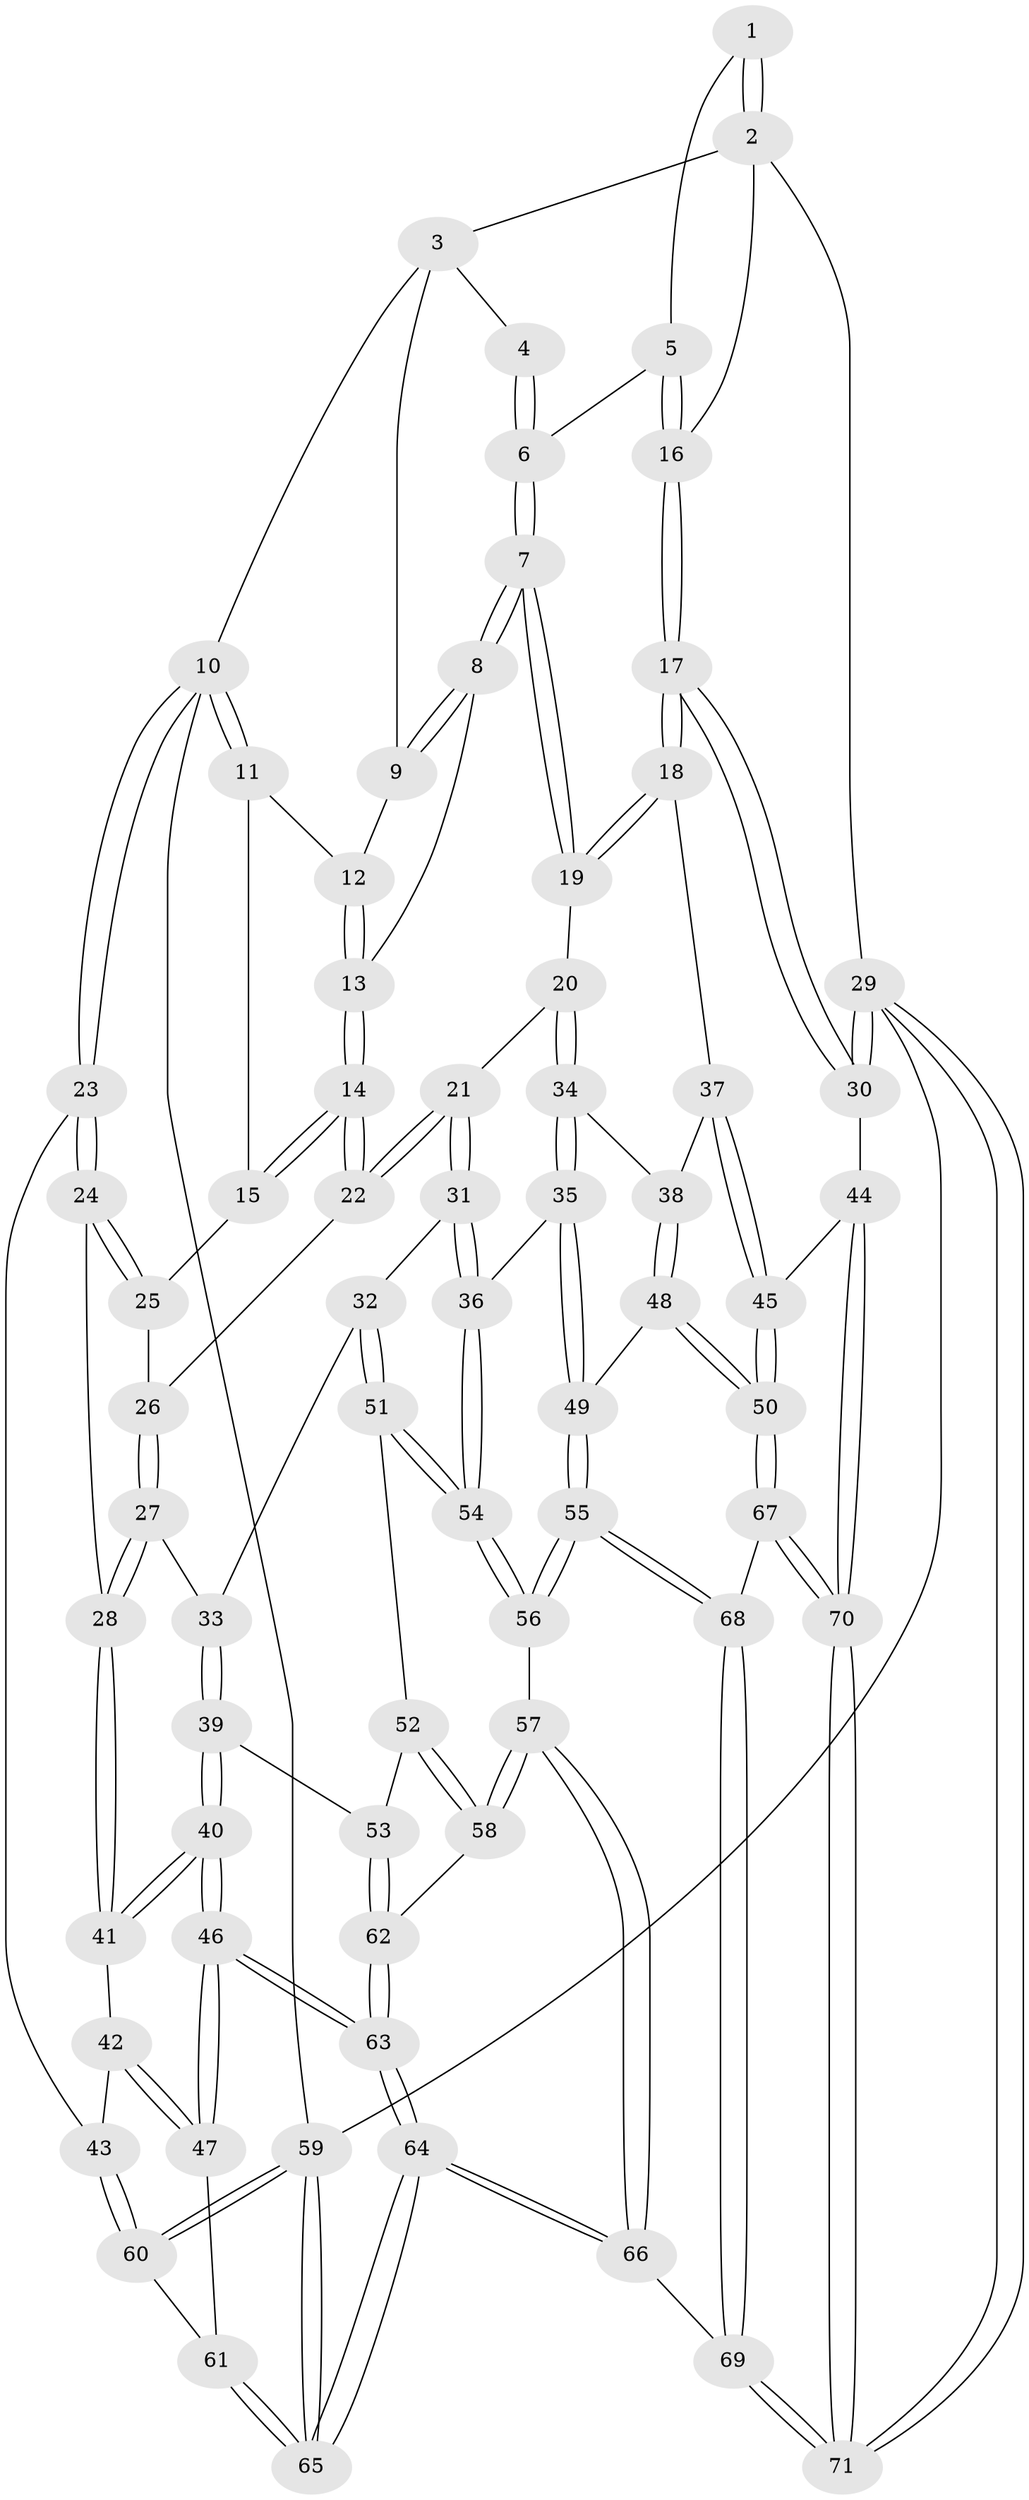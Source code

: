// coarse degree distribution, {4: 0.7222222222222222, 3: 0.2222222222222222, 5: 0.05555555555555555}
// Generated by graph-tools (version 1.1) at 2025/38/03/04/25 23:38:33]
// undirected, 71 vertices, 174 edges
graph export_dot {
  node [color=gray90,style=filled];
  1 [pos="+0.8869064071774707+0.07172197527408788"];
  2 [pos="+1+0"];
  3 [pos="+0.6626264883075306+0"];
  4 [pos="+0.818845379030202+0.04398046903345321"];
  5 [pos="+0.921997000244587+0.1877070335145379"];
  6 [pos="+0.8377918020154504+0.2379915029424857"];
  7 [pos="+0.7840939958928177+0.301335292988824"];
  8 [pos="+0.7301132636976694+0.21972043294383728"];
  9 [pos="+0.6237535237275935+0"];
  10 [pos="+0+0"];
  11 [pos="+0.35327393409156754+0"];
  12 [pos="+0.48860612822504806+0"];
  13 [pos="+0.529302824294695+0.23789438779448968"];
  14 [pos="+0.5206716784256896+0.36500764053695556"];
  15 [pos="+0.28012480495775544+0.22425702799853922"];
  16 [pos="+1+0.21419328481176061"];
  17 [pos="+1+0.47197501063096126"];
  18 [pos="+0.9184428758934992+0.48026084481040626"];
  19 [pos="+0.7783479511551525+0.4299995593547279"];
  20 [pos="+0.6707148762276177+0.4719718277417218"];
  21 [pos="+0.6101423768389523+0.4719905590683868"];
  22 [pos="+0.5444966759903755+0.43736840191714105"];
  23 [pos="+0+0.3854979869617907"];
  24 [pos="+0+0.3976510065624554"];
  25 [pos="+0.24297743759472532+0.26936687753304217"];
  26 [pos="+0.3762099067536534+0.4874365575348596"];
  27 [pos="+0.3078429879253276+0.5483303259734887"];
  28 [pos="+0.19104992394594103+0.5626356399667239"];
  29 [pos="+1+1"];
  30 [pos="+1+0.781710742484821"];
  31 [pos="+0.5684131041399406+0.5800731365910284"];
  32 [pos="+0.3938149242879067+0.6829761845205973"];
  33 [pos="+0.34159820579165967+0.6122130918343317"];
  34 [pos="+0.677032479531142+0.5007041128861232"];
  35 [pos="+0.6811423638354573+0.7681452501026363"];
  36 [pos="+0.5460552980445033+0.75187688403497"];
  37 [pos="+0.8791367533865762+0.64775883311602"];
  38 [pos="+0.7749985967175811+0.708136634289286"];
  39 [pos="+0.26389865177029853+0.8013032009104448"];
  40 [pos="+0.22760516029410244+0.8109095718121355"];
  41 [pos="+0.19003965527773875+0.5731446367424716"];
  42 [pos="+0.09274143712314802+0.7123943193211444"];
  43 [pos="+0+0.6353055501871425"];
  44 [pos="+1+0.8075061052327226"];
  45 [pos="+0.8986607334059113+0.7596910975737424"];
  46 [pos="+0.20180451082292455+0.8449080617480728"];
  47 [pos="+0.09873636685548269+0.8181050381516406"];
  48 [pos="+0.750065581700338+0.8159714123676298"];
  49 [pos="+0.7348868535957036+0.8084845772169692"];
  50 [pos="+0.7628749993618206+0.8319067557514235"];
  51 [pos="+0.4077448299383239+0.7398049761144788"];
  52 [pos="+0.3718893058014774+0.7770631810995756"];
  53 [pos="+0.322315680159396+0.7945000178813315"];
  54 [pos="+0.5307764393066411+0.7659055735108203"];
  55 [pos="+0.5569950160672902+0.8783074648673923"];
  56 [pos="+0.5301572292437295+0.8313304415318066"];
  57 [pos="+0.43014940240450944+0.8859488784671867"];
  58 [pos="+0.42363064313584464+0.8814173565431658"];
  59 [pos="+0+1"];
  60 [pos="+0+0.8293699326281304"];
  61 [pos="+0.05674379631146246+0.8248008133677849"];
  62 [pos="+0.36314832242862066+0.8916157462685445"];
  63 [pos="+0.23267331654965334+1"];
  64 [pos="+0.23440148857388912+1"];
  65 [pos="+0.12975093509833607+1"];
  66 [pos="+0.4558973766938245+1"];
  67 [pos="+0.768088188724011+0.8800570252507048"];
  68 [pos="+0.5640627779472759+0.907117328805896"];
  69 [pos="+0.5331372061338485+1"];
  70 [pos="+0.808961584672157+1"];
  71 [pos="+0.7987431267830151+1"];
  1 -- 2;
  1 -- 2;
  1 -- 5;
  2 -- 3;
  2 -- 16;
  2 -- 29;
  3 -- 4;
  3 -- 9;
  3 -- 10;
  4 -- 6;
  4 -- 6;
  5 -- 6;
  5 -- 16;
  5 -- 16;
  6 -- 7;
  6 -- 7;
  7 -- 8;
  7 -- 8;
  7 -- 19;
  7 -- 19;
  8 -- 9;
  8 -- 9;
  8 -- 13;
  9 -- 12;
  10 -- 11;
  10 -- 11;
  10 -- 23;
  10 -- 23;
  10 -- 59;
  11 -- 12;
  11 -- 15;
  12 -- 13;
  12 -- 13;
  13 -- 14;
  13 -- 14;
  14 -- 15;
  14 -- 15;
  14 -- 22;
  14 -- 22;
  15 -- 25;
  16 -- 17;
  16 -- 17;
  17 -- 18;
  17 -- 18;
  17 -- 30;
  17 -- 30;
  18 -- 19;
  18 -- 19;
  18 -- 37;
  19 -- 20;
  20 -- 21;
  20 -- 34;
  20 -- 34;
  21 -- 22;
  21 -- 22;
  21 -- 31;
  21 -- 31;
  22 -- 26;
  23 -- 24;
  23 -- 24;
  23 -- 43;
  24 -- 25;
  24 -- 25;
  24 -- 28;
  25 -- 26;
  26 -- 27;
  26 -- 27;
  27 -- 28;
  27 -- 28;
  27 -- 33;
  28 -- 41;
  28 -- 41;
  29 -- 30;
  29 -- 30;
  29 -- 71;
  29 -- 71;
  29 -- 59;
  30 -- 44;
  31 -- 32;
  31 -- 36;
  31 -- 36;
  32 -- 33;
  32 -- 51;
  32 -- 51;
  33 -- 39;
  33 -- 39;
  34 -- 35;
  34 -- 35;
  34 -- 38;
  35 -- 36;
  35 -- 49;
  35 -- 49;
  36 -- 54;
  36 -- 54;
  37 -- 38;
  37 -- 45;
  37 -- 45;
  38 -- 48;
  38 -- 48;
  39 -- 40;
  39 -- 40;
  39 -- 53;
  40 -- 41;
  40 -- 41;
  40 -- 46;
  40 -- 46;
  41 -- 42;
  42 -- 43;
  42 -- 47;
  42 -- 47;
  43 -- 60;
  43 -- 60;
  44 -- 45;
  44 -- 70;
  44 -- 70;
  45 -- 50;
  45 -- 50;
  46 -- 47;
  46 -- 47;
  46 -- 63;
  46 -- 63;
  47 -- 61;
  48 -- 49;
  48 -- 50;
  48 -- 50;
  49 -- 55;
  49 -- 55;
  50 -- 67;
  50 -- 67;
  51 -- 52;
  51 -- 54;
  51 -- 54;
  52 -- 53;
  52 -- 58;
  52 -- 58;
  53 -- 62;
  53 -- 62;
  54 -- 56;
  54 -- 56;
  55 -- 56;
  55 -- 56;
  55 -- 68;
  55 -- 68;
  56 -- 57;
  57 -- 58;
  57 -- 58;
  57 -- 66;
  57 -- 66;
  58 -- 62;
  59 -- 60;
  59 -- 60;
  59 -- 65;
  59 -- 65;
  60 -- 61;
  61 -- 65;
  61 -- 65;
  62 -- 63;
  62 -- 63;
  63 -- 64;
  63 -- 64;
  64 -- 65;
  64 -- 65;
  64 -- 66;
  64 -- 66;
  66 -- 69;
  67 -- 68;
  67 -- 70;
  67 -- 70;
  68 -- 69;
  68 -- 69;
  69 -- 71;
  69 -- 71;
  70 -- 71;
  70 -- 71;
}
